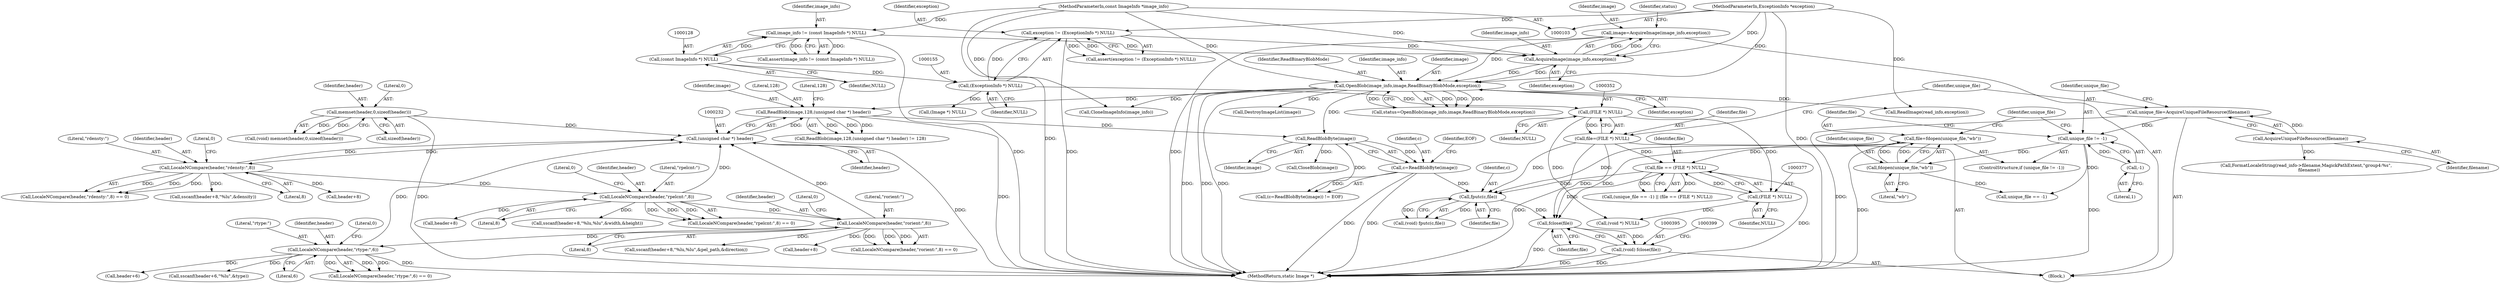 digraph "1_ImageMagick_6b6bff054d569a77973f2140c0e86366e6168a6c@API" {
"1000396" [label="(Call,fclose(file))"];
"1000374" [label="(Call,file == (FILE *) NULL)"];
"1000363" [label="(Call,file=fdopen(unique_file,\"wb\"))"];
"1000365" [label="(Call,fdopen(unique_file,\"wb\"))"];
"1000359" [label="(Call,unique_file != -1)"];
"1000354" [label="(Call,unique_file=AcquireUniqueFileResource(filename))"];
"1000356" [label="(Call,AcquireUniqueFileResource(filename))"];
"1000361" [label="(Call,-1)"];
"1000349" [label="(Call,file=(FILE *) NULL)"];
"1000351" [label="(Call,(FILE *) NULL)"];
"1000154" [label="(Call,(ExceptionInfo *) NULL)"];
"1000127" [label="(Call,(const ImageInfo *) NULL)"];
"1000376" [label="(Call,(FILE *) NULL)"];
"1000391" [label="(Call,fputc(c,file))"];
"1000384" [label="(Call,c=ReadBlobByte(image))"];
"1000386" [label="(Call,ReadBlobByte(image))"];
"1000170" [label="(Call,OpenBlob(image_info,image,ReadBinaryBlobMode,exception))"];
"1000165" [label="(Call,AcquireImage(image_info,exception))"];
"1000125" [label="(Call,image_info != (const ImageInfo *) NULL)"];
"1000104" [label="(MethodParameterIn,const ImageInfo *image_info)"];
"1000152" [label="(Call,exception != (ExceptionInfo *) NULL)"];
"1000105" [label="(MethodParameterIn,ExceptionInfo *exception)"];
"1000163" [label="(Call,image=AcquireImage(image_info,exception))"];
"1000228" [label="(Call,ReadBlob(image,128,(unsigned char *) header))"];
"1000231" [label="(Call,(unsigned char *) header)"];
"1000332" [label="(Call,LocaleNCompare(header,\"rtype:\",6))"];
"1000283" [label="(Call,LocaleNCompare(header,\"rorient:\",8))"];
"1000263" [label="(Call,LocaleNCompare(header,\"rpelcnt:\",8))"];
"1000245" [label="(Call,LocaleNCompare(header,\"rdensty:\",8))"];
"1000190" [label="(Call,memset(header,0,sizeof(header)))"];
"1000394" [label="(Call,(void) fclose(file))"];
"1000263" [label="(Call,LocaleNCompare(header,\"rpelcnt:\",8))"];
"1000357" [label="(Identifier,filename)"];
"1000156" [label="(Identifier,NULL)"];
"1000163" [label="(Call,image=AcquireImage(image_info,exception))"];
"1000245" [label="(Call,LocaleNCompare(header,\"rdensty:\",8))"];
"1000272" [label="(Call,header+8)"];
"1000371" [label="(Identifier,unique_file)"];
"1000393" [label="(Identifier,file)"];
"1000249" [label="(Literal,0)"];
"1000392" [label="(Identifier,c)"];
"1000378" [label="(Identifier,NULL)"];
"1000384" [label="(Call,c=ReadBlobByte(image))"];
"1000191" [label="(Identifier,header)"];
"1000360" [label="(Identifier,unique_file)"];
"1000266" [label="(Literal,8)"];
"1000394" [label="(Call,(void) fclose(file))"];
"1000192" [label="(Literal,0)"];
"1000125" [label="(Call,image_info != (const ImageInfo *) NULL)"];
"1000229" [label="(Identifier,image)"];
"1000291" [label="(Call,sscanf(header+8,\"%lu,%lu\",&pel_path,&direction))"];
"1000165" [label="(Call,AcquireImage(image_info,exception))"];
"1000292" [label="(Call,header+8)"];
"1000154" [label="(Call,(ExceptionInfo *) NULL)"];
"1000254" [label="(Call,header+8)"];
"1000391" [label="(Call,fputc(c,file))"];
"1000396" [label="(Call,fclose(file))"];
"1000282" [label="(Call,LocaleNCompare(header,\"rorient:\",8) == 0)"];
"1000230" [label="(Literal,128)"];
"1000366" [label="(Identifier,unique_file)"];
"1000172" [label="(Identifier,image)"];
"1000349" [label="(Call,file=(FILE *) NULL)"];
"1000369" [label="(Call,(unique_file == -1) || (file == (FILE *) NULL))"];
"1000356" [label="(Call,AcquireUniqueFileResource(filename))"];
"1000228" [label="(Call,ReadBlob(image,128,(unsigned char *) header))"];
"1000361" [label="(Call,-1)"];
"1000185" [label="(Call,(Image *) NULL)"];
"1000166" [label="(Identifier,image_info)"];
"1000374" [label="(Call,file == (FILE *) NULL)"];
"1000104" [label="(MethodParameterIn,const ImageInfo *image_info)"];
"1000340" [label="(Call,sscanf(header+6,\"%lu\",&type))"];
"1000127" [label="(Call,(const ImageInfo *) NULL)"];
"1000376" [label="(Call,(FILE *) NULL)"];
"1000286" [label="(Literal,8)"];
"1000170" [label="(Call,OpenBlob(image_info,image,ReadBinaryBlobMode,exception))"];
"1000418" [label="(Call,FormatLocaleString(read_info->filename,MagickPathExtent,\"group4:%s\",\n    filename))"];
"1000367" [label="(Literal,\"wb\")"];
"1000283" [label="(Call,LocaleNCompare(header,\"rorient:\",8))"];
"1000364" [label="(Identifier,file)"];
"1000167" [label="(Identifier,exception)"];
"1000174" [label="(Identifier,exception)"];
"1000412" [label="(Call,(void *) NULL)"];
"1000363" [label="(Call,file=fdopen(unique_file,\"wb\"))"];
"1000350" [label="(Identifier,file)"];
"1000164" [label="(Identifier,image)"];
"1000385" [label="(Identifier,c)"];
"1000190" [label="(Call,memset(header,0,sizeof(header)))"];
"1000182" [label="(Call,DestroyImageList(image))"];
"1000359" [label="(Call,unique_file != -1)"];
"1000233" [label="(Identifier,header)"];
"1000284" [label="(Identifier,header)"];
"1000375" [label="(Identifier,file)"];
"1000151" [label="(Call,assert(exception != (ExceptionInfo *) NULL))"];
"1000287" [label="(Literal,0)"];
"1000126" [label="(Identifier,image_info)"];
"1000244" [label="(Call,LocaleNCompare(header,\"rdensty:\",8) == 0)"];
"1000332" [label="(Call,LocaleNCompare(header,\"rtype:\",6))"];
"1000267" [label="(Literal,0)"];
"1000333" [label="(Identifier,header)"];
"1000231" [label="(Call,(unsigned char *) header)"];
"1000387" [label="(Identifier,image)"];
"1000354" [label="(Call,unique_file=AcquireUniqueFileResource(filename))"];
"1000129" [label="(Identifier,NULL)"];
"1000370" [label="(Call,unique_file == -1)"];
"1000169" [label="(Identifier,status)"];
"1000247" [label="(Literal,\"rdensty:\")"];
"1000168" [label="(Call,status=OpenBlob(image_info,image,ReadBinaryBlobMode,exception))"];
"1000358" [label="(ControlStructure,if (unique_file != -1))"];
"1000188" [label="(Call,(void) memset(header,0,sizeof(header)))"];
"1000264" [label="(Identifier,header)"];
"1000153" [label="(Identifier,exception)"];
"1000253" [label="(Call,sscanf(header+8,\"%lu\",&density))"];
"1000513" [label="(MethodReturn,static Image *)"];
"1000351" [label="(Call,(FILE *) NULL)"];
"1000234" [label="(Literal,128)"];
"1000124" [label="(Call,assert(image_info != (const ImageInfo *) NULL))"];
"1000388" [label="(Identifier,EOF)"];
"1000248" [label="(Literal,8)"];
"1000246" [label="(Identifier,header)"];
"1000397" [label="(Identifier,file)"];
"1000331" [label="(Call,LocaleNCompare(header,\"rtype:\",6) == 0)"];
"1000386" [label="(Call,ReadBlobByte(image))"];
"1000265" [label="(Literal,\"rpelcnt:\")"];
"1000365" [label="(Call,fdopen(unique_file,\"wb\"))"];
"1000271" [label="(Call,sscanf(header+8,\"%lu,%lu\",&width,&height))"];
"1000465" [label="(Call,ReadImage(read_info,exception))"];
"1000334" [label="(Literal,\"rtype:\")"];
"1000383" [label="(Call,(c=ReadBlobByte(image)) != EOF)"];
"1000262" [label="(Call,LocaleNCompare(header,\"rpelcnt:\",8) == 0)"];
"1000389" [label="(Call,(void) fputc(c,file))"];
"1000341" [label="(Call,header+6)"];
"1000173" [label="(Identifier,ReadBinaryBlobMode)"];
"1000400" [label="(Call,CloseBlob(image))"];
"1000408" [label="(Call,CloneImageInfo(image_info))"];
"1000227" [label="(Call,ReadBlob(image,128,(unsigned char *) header) != 128)"];
"1000355" [label="(Identifier,unique_file)"];
"1000335" [label="(Literal,6)"];
"1000105" [label="(MethodParameterIn,ExceptionInfo *exception)"];
"1000285" [label="(Literal,\"rorient:\")"];
"1000193" [label="(Call,sizeof(header))"];
"1000152" [label="(Call,exception != (ExceptionInfo *) NULL)"];
"1000353" [label="(Identifier,NULL)"];
"1000336" [label="(Literal,0)"];
"1000106" [label="(Block,)"];
"1000171" [label="(Identifier,image_info)"];
"1000362" [label="(Literal,1)"];
"1000396" -> "1000394"  [label="AST: "];
"1000396" -> "1000397"  [label="CFG: "];
"1000397" -> "1000396"  [label="AST: "];
"1000394" -> "1000396"  [label="CFG: "];
"1000396" -> "1000513"  [label="DDG: "];
"1000396" -> "1000394"  [label="DDG: "];
"1000374" -> "1000396"  [label="DDG: "];
"1000363" -> "1000396"  [label="DDG: "];
"1000391" -> "1000396"  [label="DDG: "];
"1000349" -> "1000396"  [label="DDG: "];
"1000374" -> "1000369"  [label="AST: "];
"1000374" -> "1000376"  [label="CFG: "];
"1000375" -> "1000374"  [label="AST: "];
"1000376" -> "1000374"  [label="AST: "];
"1000369" -> "1000374"  [label="CFG: "];
"1000374" -> "1000513"  [label="DDG: "];
"1000374" -> "1000369"  [label="DDG: "];
"1000374" -> "1000369"  [label="DDG: "];
"1000363" -> "1000374"  [label="DDG: "];
"1000349" -> "1000374"  [label="DDG: "];
"1000376" -> "1000374"  [label="DDG: "];
"1000374" -> "1000391"  [label="DDG: "];
"1000363" -> "1000358"  [label="AST: "];
"1000363" -> "1000365"  [label="CFG: "];
"1000364" -> "1000363"  [label="AST: "];
"1000365" -> "1000363"  [label="AST: "];
"1000371" -> "1000363"  [label="CFG: "];
"1000363" -> "1000513"  [label="DDG: "];
"1000365" -> "1000363"  [label="DDG: "];
"1000365" -> "1000363"  [label="DDG: "];
"1000363" -> "1000391"  [label="DDG: "];
"1000365" -> "1000367"  [label="CFG: "];
"1000366" -> "1000365"  [label="AST: "];
"1000367" -> "1000365"  [label="AST: "];
"1000359" -> "1000365"  [label="DDG: "];
"1000365" -> "1000370"  [label="DDG: "];
"1000359" -> "1000358"  [label="AST: "];
"1000359" -> "1000361"  [label="CFG: "];
"1000360" -> "1000359"  [label="AST: "];
"1000361" -> "1000359"  [label="AST: "];
"1000364" -> "1000359"  [label="CFG: "];
"1000371" -> "1000359"  [label="CFG: "];
"1000359" -> "1000513"  [label="DDG: "];
"1000354" -> "1000359"  [label="DDG: "];
"1000361" -> "1000359"  [label="DDG: "];
"1000359" -> "1000370"  [label="DDG: "];
"1000354" -> "1000106"  [label="AST: "];
"1000354" -> "1000356"  [label="CFG: "];
"1000355" -> "1000354"  [label="AST: "];
"1000356" -> "1000354"  [label="AST: "];
"1000360" -> "1000354"  [label="CFG: "];
"1000354" -> "1000513"  [label="DDG: "];
"1000356" -> "1000354"  [label="DDG: "];
"1000356" -> "1000357"  [label="CFG: "];
"1000357" -> "1000356"  [label="AST: "];
"1000356" -> "1000418"  [label="DDG: "];
"1000361" -> "1000362"  [label="CFG: "];
"1000362" -> "1000361"  [label="AST: "];
"1000349" -> "1000106"  [label="AST: "];
"1000349" -> "1000351"  [label="CFG: "];
"1000350" -> "1000349"  [label="AST: "];
"1000351" -> "1000349"  [label="AST: "];
"1000355" -> "1000349"  [label="CFG: "];
"1000349" -> "1000513"  [label="DDG: "];
"1000351" -> "1000349"  [label="DDG: "];
"1000349" -> "1000391"  [label="DDG: "];
"1000351" -> "1000353"  [label="CFG: "];
"1000352" -> "1000351"  [label="AST: "];
"1000353" -> "1000351"  [label="AST: "];
"1000154" -> "1000351"  [label="DDG: "];
"1000351" -> "1000376"  [label="DDG: "];
"1000351" -> "1000412"  [label="DDG: "];
"1000154" -> "1000152"  [label="AST: "];
"1000154" -> "1000156"  [label="CFG: "];
"1000155" -> "1000154"  [label="AST: "];
"1000156" -> "1000154"  [label="AST: "];
"1000152" -> "1000154"  [label="CFG: "];
"1000154" -> "1000152"  [label="DDG: "];
"1000127" -> "1000154"  [label="DDG: "];
"1000154" -> "1000185"  [label="DDG: "];
"1000127" -> "1000125"  [label="AST: "];
"1000127" -> "1000129"  [label="CFG: "];
"1000128" -> "1000127"  [label="AST: "];
"1000129" -> "1000127"  [label="AST: "];
"1000125" -> "1000127"  [label="CFG: "];
"1000127" -> "1000125"  [label="DDG: "];
"1000376" -> "1000378"  [label="CFG: "];
"1000377" -> "1000376"  [label="AST: "];
"1000378" -> "1000376"  [label="AST: "];
"1000376" -> "1000412"  [label="DDG: "];
"1000391" -> "1000389"  [label="AST: "];
"1000391" -> "1000393"  [label="CFG: "];
"1000392" -> "1000391"  [label="AST: "];
"1000393" -> "1000391"  [label="AST: "];
"1000389" -> "1000391"  [label="CFG: "];
"1000391" -> "1000389"  [label="DDG: "];
"1000391" -> "1000389"  [label="DDG: "];
"1000384" -> "1000391"  [label="DDG: "];
"1000384" -> "1000383"  [label="AST: "];
"1000384" -> "1000386"  [label="CFG: "];
"1000385" -> "1000384"  [label="AST: "];
"1000386" -> "1000384"  [label="AST: "];
"1000388" -> "1000384"  [label="CFG: "];
"1000384" -> "1000513"  [label="DDG: "];
"1000384" -> "1000513"  [label="DDG: "];
"1000384" -> "1000383"  [label="DDG: "];
"1000386" -> "1000384"  [label="DDG: "];
"1000386" -> "1000387"  [label="CFG: "];
"1000387" -> "1000386"  [label="AST: "];
"1000386" -> "1000383"  [label="DDG: "];
"1000170" -> "1000386"  [label="DDG: "];
"1000228" -> "1000386"  [label="DDG: "];
"1000386" -> "1000400"  [label="DDG: "];
"1000170" -> "1000168"  [label="AST: "];
"1000170" -> "1000174"  [label="CFG: "];
"1000171" -> "1000170"  [label="AST: "];
"1000172" -> "1000170"  [label="AST: "];
"1000173" -> "1000170"  [label="AST: "];
"1000174" -> "1000170"  [label="AST: "];
"1000168" -> "1000170"  [label="CFG: "];
"1000170" -> "1000513"  [label="DDG: "];
"1000170" -> "1000513"  [label="DDG: "];
"1000170" -> "1000513"  [label="DDG: "];
"1000170" -> "1000168"  [label="DDG: "];
"1000170" -> "1000168"  [label="DDG: "];
"1000170" -> "1000168"  [label="DDG: "];
"1000170" -> "1000168"  [label="DDG: "];
"1000165" -> "1000170"  [label="DDG: "];
"1000165" -> "1000170"  [label="DDG: "];
"1000104" -> "1000170"  [label="DDG: "];
"1000163" -> "1000170"  [label="DDG: "];
"1000105" -> "1000170"  [label="DDG: "];
"1000170" -> "1000182"  [label="DDG: "];
"1000170" -> "1000228"  [label="DDG: "];
"1000170" -> "1000408"  [label="DDG: "];
"1000170" -> "1000465"  [label="DDG: "];
"1000165" -> "1000163"  [label="AST: "];
"1000165" -> "1000167"  [label="CFG: "];
"1000166" -> "1000165"  [label="AST: "];
"1000167" -> "1000165"  [label="AST: "];
"1000163" -> "1000165"  [label="CFG: "];
"1000165" -> "1000163"  [label="DDG: "];
"1000165" -> "1000163"  [label="DDG: "];
"1000125" -> "1000165"  [label="DDG: "];
"1000104" -> "1000165"  [label="DDG: "];
"1000152" -> "1000165"  [label="DDG: "];
"1000105" -> "1000165"  [label="DDG: "];
"1000125" -> "1000124"  [label="AST: "];
"1000126" -> "1000125"  [label="AST: "];
"1000124" -> "1000125"  [label="CFG: "];
"1000125" -> "1000513"  [label="DDG: "];
"1000125" -> "1000124"  [label="DDG: "];
"1000125" -> "1000124"  [label="DDG: "];
"1000104" -> "1000125"  [label="DDG: "];
"1000104" -> "1000103"  [label="AST: "];
"1000104" -> "1000513"  [label="DDG: "];
"1000104" -> "1000408"  [label="DDG: "];
"1000152" -> "1000151"  [label="AST: "];
"1000153" -> "1000152"  [label="AST: "];
"1000151" -> "1000152"  [label="CFG: "];
"1000152" -> "1000513"  [label="DDG: "];
"1000152" -> "1000151"  [label="DDG: "];
"1000152" -> "1000151"  [label="DDG: "];
"1000105" -> "1000152"  [label="DDG: "];
"1000105" -> "1000103"  [label="AST: "];
"1000105" -> "1000513"  [label="DDG: "];
"1000105" -> "1000465"  [label="DDG: "];
"1000163" -> "1000106"  [label="AST: "];
"1000164" -> "1000163"  [label="AST: "];
"1000169" -> "1000163"  [label="CFG: "];
"1000163" -> "1000513"  [label="DDG: "];
"1000228" -> "1000227"  [label="AST: "];
"1000228" -> "1000231"  [label="CFG: "];
"1000229" -> "1000228"  [label="AST: "];
"1000230" -> "1000228"  [label="AST: "];
"1000231" -> "1000228"  [label="AST: "];
"1000234" -> "1000228"  [label="CFG: "];
"1000228" -> "1000513"  [label="DDG: "];
"1000228" -> "1000227"  [label="DDG: "];
"1000228" -> "1000227"  [label="DDG: "];
"1000228" -> "1000227"  [label="DDG: "];
"1000231" -> "1000228"  [label="DDG: "];
"1000231" -> "1000233"  [label="CFG: "];
"1000232" -> "1000231"  [label="AST: "];
"1000233" -> "1000231"  [label="AST: "];
"1000231" -> "1000513"  [label="DDG: "];
"1000332" -> "1000231"  [label="DDG: "];
"1000190" -> "1000231"  [label="DDG: "];
"1000283" -> "1000231"  [label="DDG: "];
"1000245" -> "1000231"  [label="DDG: "];
"1000263" -> "1000231"  [label="DDG: "];
"1000231" -> "1000245"  [label="DDG: "];
"1000332" -> "1000331"  [label="AST: "];
"1000332" -> "1000335"  [label="CFG: "];
"1000333" -> "1000332"  [label="AST: "];
"1000334" -> "1000332"  [label="AST: "];
"1000335" -> "1000332"  [label="AST: "];
"1000336" -> "1000332"  [label="CFG: "];
"1000332" -> "1000513"  [label="DDG: "];
"1000332" -> "1000331"  [label="DDG: "];
"1000332" -> "1000331"  [label="DDG: "];
"1000332" -> "1000331"  [label="DDG: "];
"1000283" -> "1000332"  [label="DDG: "];
"1000332" -> "1000340"  [label="DDG: "];
"1000332" -> "1000341"  [label="DDG: "];
"1000283" -> "1000282"  [label="AST: "];
"1000283" -> "1000286"  [label="CFG: "];
"1000284" -> "1000283"  [label="AST: "];
"1000285" -> "1000283"  [label="AST: "];
"1000286" -> "1000283"  [label="AST: "];
"1000287" -> "1000283"  [label="CFG: "];
"1000283" -> "1000282"  [label="DDG: "];
"1000283" -> "1000282"  [label="DDG: "];
"1000283" -> "1000282"  [label="DDG: "];
"1000263" -> "1000283"  [label="DDG: "];
"1000283" -> "1000291"  [label="DDG: "];
"1000283" -> "1000292"  [label="DDG: "];
"1000263" -> "1000262"  [label="AST: "];
"1000263" -> "1000266"  [label="CFG: "];
"1000264" -> "1000263"  [label="AST: "];
"1000265" -> "1000263"  [label="AST: "];
"1000266" -> "1000263"  [label="AST: "];
"1000267" -> "1000263"  [label="CFG: "];
"1000263" -> "1000262"  [label="DDG: "];
"1000263" -> "1000262"  [label="DDG: "];
"1000263" -> "1000262"  [label="DDG: "];
"1000245" -> "1000263"  [label="DDG: "];
"1000263" -> "1000271"  [label="DDG: "];
"1000263" -> "1000272"  [label="DDG: "];
"1000245" -> "1000244"  [label="AST: "];
"1000245" -> "1000248"  [label="CFG: "];
"1000246" -> "1000245"  [label="AST: "];
"1000247" -> "1000245"  [label="AST: "];
"1000248" -> "1000245"  [label="AST: "];
"1000249" -> "1000245"  [label="CFG: "];
"1000245" -> "1000244"  [label="DDG: "];
"1000245" -> "1000244"  [label="DDG: "];
"1000245" -> "1000244"  [label="DDG: "];
"1000245" -> "1000253"  [label="DDG: "];
"1000245" -> "1000254"  [label="DDG: "];
"1000190" -> "1000188"  [label="AST: "];
"1000190" -> "1000193"  [label="CFG: "];
"1000191" -> "1000190"  [label="AST: "];
"1000192" -> "1000190"  [label="AST: "];
"1000193" -> "1000190"  [label="AST: "];
"1000188" -> "1000190"  [label="CFG: "];
"1000190" -> "1000513"  [label="DDG: "];
"1000190" -> "1000188"  [label="DDG: "];
"1000190" -> "1000188"  [label="DDG: "];
"1000394" -> "1000106"  [label="AST: "];
"1000395" -> "1000394"  [label="AST: "];
"1000399" -> "1000394"  [label="CFG: "];
"1000394" -> "1000513"  [label="DDG: "];
"1000394" -> "1000513"  [label="DDG: "];
}
